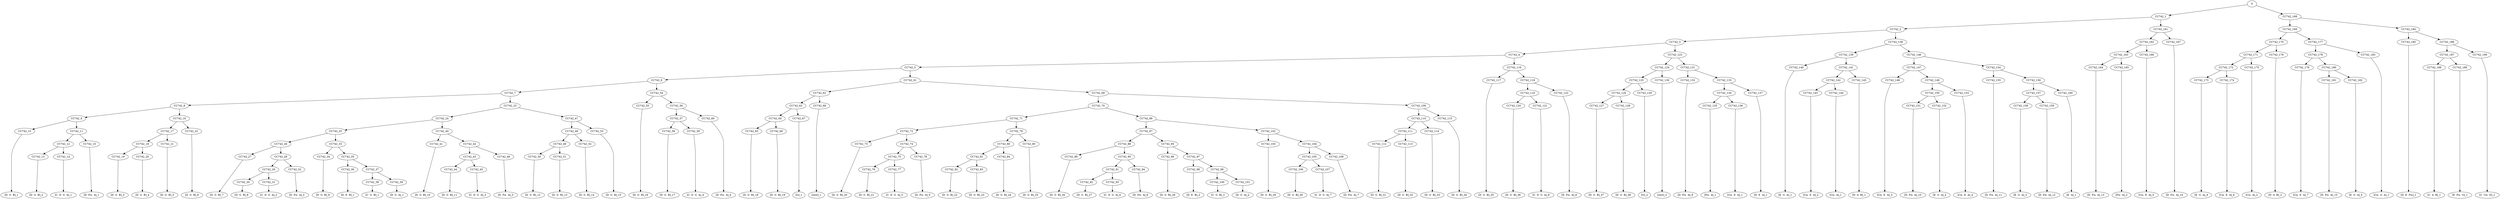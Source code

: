 digraph sample{
"S" -> "CC742_1";
"CC742_1" -> "CC742_2";
"CC742_2" -> "CC742_3";
"CC742_3" -> "CC742_4";
"CC742_4" -> "CC742_5";
"CC742_5" -> "CC742_6";
"CC742_6" -> "CC742_7";
"CC742_7" -> "CC742_8";
"CC742_8" -> "CC742_9";
"CC742_9" -> "CC742_10";
"CC742_10" -> "[D  G  B]_1";
"CC742_9" -> "CC742_11";
"CC742_11" -> "CC742_12";
"CC742_12" -> "CC742_13";
"CC742_13" -> "[D  G  B]_2";
"CC742_12" -> "CC742_14";
"CC742_14" -> "[C  D  G  A]_1";
"CC742_11" -> "CC742_15";
"CC742_15" -> "[D  Fis  A]_1";
"CC742_8" -> "CC742_16";
"CC742_16" -> "CC742_17";
"CC742_17" -> "CC742_18";
"CC742_18" -> "CC742_19";
"CC742_19" -> "[D  G  B]_3";
"CC742_18" -> "CC742_20";
"CC742_20" -> "[D  G  B]_4";
"CC742_17" -> "CC742_21";
"CC742_21" -> "[D  G  B]_5";
"CC742_16" -> "CC742_22";
"CC742_22" -> "[D  G  B]_6";
"CC742_7" -> "CC742_23";
"CC742_23" -> "CC742_24";
"CC742_24" -> "CC742_25";
"CC742_25" -> "CC742_26";
"CC742_26" -> "CC742_27";
"CC742_27" -> "[D  G  B]_7";
"CC742_26" -> "CC742_28";
"CC742_28" -> "CC742_29";
"CC742_29" -> "CC742_30";
"CC742_30" -> "[D  G  B]_8";
"CC742_29" -> "CC742_31";
"CC742_31" -> "[C  D  G  A]_2";
"CC742_28" -> "CC742_32";
"CC742_32" -> "[D  Fis  A]_2";
"CC742_25" -> "CC742_33";
"CC742_33" -> "CC742_34";
"CC742_34" -> "[D  G  B]_9";
"CC742_33" -> "CC742_35";
"CC742_35" -> "CC742_36";
"CC742_36" -> "[D  E  B]_1";
"CC742_35" -> "CC742_37";
"CC742_37" -> "CC742_38";
"CC742_38" -> "[C  G  B]_1";
"CC742_37" -> "CC742_39";
"CC742_39" -> "[D  G  A]_1";
"CC742_24" -> "CC742_40";
"CC742_40" -> "CC742_41";
"CC742_41" -> "[D  G  B]_10";
"CC742_40" -> "CC742_42";
"CC742_42" -> "CC742_43";
"CC742_43" -> "CC742_44";
"CC742_44" -> "[D  G  B]_11";
"CC742_43" -> "CC742_45";
"CC742_45" -> "[C  D  G  A]_3";
"CC742_42" -> "CC742_46";
"CC742_46" -> "[D  Fis  A]_3";
"CC742_23" -> "CC742_47";
"CC742_47" -> "CC742_48";
"CC742_48" -> "CC742_49";
"CC742_49" -> "CC742_50";
"CC742_50" -> "[D  G  B]_12";
"CC742_49" -> "CC742_51";
"CC742_51" -> "[D  G  B]_13";
"CC742_48" -> "CC742_52";
"CC742_52" -> "[D  G  B]_14";
"CC742_47" -> "CC742_53";
"CC742_53" -> "[D  G  B]_15";
"CC742_6" -> "CC742_54";
"CC742_54" -> "CC742_55";
"CC742_55" -> "[D  G  B]_16";
"CC742_54" -> "CC742_56";
"CC742_56" -> "CC742_57";
"CC742_57" -> "CC742_58";
"CC742_58" -> "[D  G  B]_17";
"CC742_57" -> "CC742_59";
"CC742_59" -> "[C  D  G  A]_4";
"CC742_56" -> "CC742_60";
"CC742_60" -> "[D  Fis  A]_4";
"CC742_5" -> "CC742_61";
"CC742_61" -> "CC742_62";
"CC742_62" -> "CC742_63";
"CC742_63" -> "CC742_64";
"CC742_64" -> "CC742_65";
"CC742_65" -> "[D  G  B]_18";
"CC742_64" -> "CC742_66";
"CC742_66" -> "[D  G  B]_19";
"CC742_63" -> "CC742_67";
"CC742_67" -> "[G]_1";
"CC742_62" -> "CC742_68";
"CC742_68" -> "[rest]_1";
"CC742_61" -> "CC742_69";
"CC742_69" -> "CC742_70";
"CC742_70" -> "CC742_71";
"CC742_71" -> "CC742_72";
"CC742_72" -> "CC742_73";
"CC742_73" -> "[D  G  B]_20";
"CC742_72" -> "CC742_74";
"CC742_74" -> "CC742_75";
"CC742_75" -> "CC742_76";
"CC742_76" -> "[D  G  B]_21";
"CC742_75" -> "CC742_77";
"CC742_77" -> "[C  D  G  A]_5";
"CC742_74" -> "CC742_78";
"CC742_78" -> "[D  Fis  A]_5";
"CC742_71" -> "CC742_79";
"CC742_79" -> "CC742_80";
"CC742_80" -> "CC742_81";
"CC742_81" -> "CC742_82";
"CC742_82" -> "[D  G  B]_22";
"CC742_81" -> "CC742_83";
"CC742_83" -> "[D  G  B]_23";
"CC742_80" -> "CC742_84";
"CC742_84" -> "[D  G  B]_24";
"CC742_79" -> "CC742_85";
"CC742_85" -> "[D  G  B]_25";
"CC742_70" -> "CC742_86";
"CC742_86" -> "CC742_87";
"CC742_87" -> "CC742_88";
"CC742_88" -> "CC742_89";
"CC742_89" -> "[D  G  B]_26";
"CC742_88" -> "CC742_90";
"CC742_90" -> "CC742_91";
"CC742_91" -> "CC742_92";
"CC742_92" -> "[D  G  B]_27";
"CC742_91" -> "CC742_93";
"CC742_93" -> "[C  D  G  A]_6";
"CC742_90" -> "CC742_94";
"CC742_94" -> "[D  Fis  A]_6";
"CC742_87" -> "CC742_95";
"CC742_95" -> "CC742_96";
"CC742_96" -> "[D  G  B]_28";
"CC742_95" -> "CC742_97";
"CC742_97" -> "CC742_98";
"CC742_98" -> "[D  E  B]_2";
"CC742_97" -> "CC742_99";
"CC742_99" -> "CC742_100";
"CC742_100" -> "[C  G  B]_2";
"CC742_99" -> "CC742_101";
"CC742_101" -> "[D  G  A]_2";
"CC742_86" -> "CC742_102";
"CC742_102" -> "CC742_103";
"CC742_103" -> "[D  G  B]_29";
"CC742_102" -> "CC742_104";
"CC742_104" -> "CC742_105";
"CC742_105" -> "CC742_106";
"CC742_106" -> "[D  G  B]_30";
"CC742_105" -> "CC742_107";
"CC742_107" -> "[C  D  G  A]_7";
"CC742_104" -> "CC742_108";
"CC742_108" -> "[D  Fis  A]_7";
"CC742_69" -> "CC742_109";
"CC742_109" -> "CC742_110";
"CC742_110" -> "CC742_111";
"CC742_111" -> "CC742_112";
"CC742_112" -> "[D  G  B]_31";
"CC742_111" -> "CC742_113";
"CC742_113" -> "[D  G  B]_32";
"CC742_110" -> "CC742_114";
"CC742_114" -> "[D  G  B]_33";
"CC742_109" -> "CC742_115";
"CC742_115" -> "[D  G  B]_34";
"CC742_4" -> "CC742_116";
"CC742_116" -> "CC742_117";
"CC742_117" -> "[D  G  B]_35";
"CC742_116" -> "CC742_118";
"CC742_118" -> "CC742_119";
"CC742_119" -> "CC742_120";
"CC742_120" -> "[D  G  B]_36";
"CC742_119" -> "CC742_121";
"CC742_121" -> "[C  D  G  A]_8";
"CC742_118" -> "CC742_122";
"CC742_122" -> "[D  Fis  A]_8";
"CC742_3" -> "CC742_123";
"CC742_123" -> "CC742_124";
"CC742_124" -> "CC742_125";
"CC742_125" -> "CC742_126";
"CC742_126" -> "CC742_127";
"CC742_127" -> "[D  G  B]_37";
"CC742_126" -> "CC742_128";
"CC742_128" -> "[D  G  B]_38";
"CC742_125" -> "CC742_129";
"CC742_129" -> "[G]_2";
"CC742_124" -> "CC742_130";
"CC742_130" -> "[rest]_2";
"CC742_123" -> "CC742_131";
"CC742_131" -> "CC742_132";
"CC742_132" -> "[D  Fis  A]_9";
"CC742_131" -> "CC742_133";
"CC742_133" -> "CC742_134";
"CC742_134" -> "CC742_135";
"CC742_135" -> "[Fis  A]_1";
"CC742_134" -> "CC742_136";
"CC742_136" -> "[Cis  E  A]_1";
"CC742_133" -> "CC742_137";
"CC742_137" -> "[D  E  A]_1";
"CC742_2" -> "CC742_138";
"CC742_138" -> "CC742_139";
"CC742_139" -> "CC742_140";
"CC742_140" -> "[E  G  A]_1";
"CC742_139" -> "CC742_141";
"CC742_141" -> "CC742_142";
"CC742_142" -> "CC742_143";
"CC742_143" -> "[Cis  E  A]_2";
"CC742_142" -> "CC742_144";
"CC742_144" -> "[Cis  A]_1";
"CC742_141" -> "CC742_145";
"CC742_145" -> "[D  A  B]_1";
"CC742_138" -> "CC742_146";
"CC742_146" -> "CC742_147";
"CC742_147" -> "CC742_148";
"CC742_148" -> "[Cis  E  A]_3";
"CC742_147" -> "CC742_149";
"CC742_149" -> "CC742_150";
"CC742_150" -> "CC742_151";
"CC742_151" -> "[D  Fis  A]_10";
"CC742_150" -> "CC742_152";
"CC742_152" -> "[E  G  A]_2";
"CC742_149" -> "CC742_153";
"CC742_153" -> "[Cis  E  A]_4";
"CC742_146" -> "CC742_154";
"CC742_154" -> "CC742_155";
"CC742_155" -> "[D  Fis  A]_11";
"CC742_154" -> "CC742_156";
"CC742_156" -> "CC742_157";
"CC742_157" -> "CC742_158";
"CC742_158" -> "[E  G  A]_3";
"CC742_157" -> "CC742_159";
"CC742_159" -> "[D  Fis  A]_12";
"CC742_156" -> "CC742_160";
"CC742_160" -> "[E  A]_1";
"CC742_1" -> "CC742_161";
"CC742_161" -> "CC742_162";
"CC742_162" -> "CC742_163";
"CC742_163" -> "CC742_164";
"CC742_164" -> "[D  Fis  A]_13";
"CC742_163" -> "CC742_165";
"CC742_165" -> "[Fis  A]_2";
"CC742_162" -> "CC742_166";
"CC742_166" -> "[Cis  E  A]_5";
"CC742_161" -> "CC742_167";
"CC742_167" -> "[D  Fis  A]_14";
"S" -> "CC742_168";
"CC742_168" -> "CC742_169";
"CC742_169" -> "CC742_170";
"CC742_170" -> "CC742_171";
"CC742_171" -> "CC742_172";
"CC742_172" -> "CC742_173";
"CC742_173" -> "[E  G  A]_4";
"CC742_172" -> "CC742_174";
"CC742_174" -> "[Cis  E  A]_6";
"CC742_171" -> "CC742_175";
"CC742_175" -> "[Cis  A]_2";
"CC742_170" -> "CC742_176";
"CC742_176" -> "[D  A  B]_2";
"CC742_169" -> "CC742_177";
"CC742_177" -> "CC742_178";
"CC742_178" -> "CC742_179";
"CC742_179" -> "[Cis  E  A]_7";
"CC742_178" -> "CC742_180";
"CC742_180" -> "CC742_181";
"CC742_181" -> "[D  Fis  A]_15";
"CC742_180" -> "CC742_182";
"CC742_182" -> "[E  G  A]_5";
"CC742_177" -> "CC742_183";
"CC742_183" -> "[Cis  G  A]_1";
"CC742_168" -> "CC742_184";
"CC742_184" -> "CC742_185";
"CC742_185" -> "[D  E  Fis]_1";
"CC742_184" -> "CC742_186";
"CC742_186" -> "CC742_187";
"CC742_187" -> "CC742_188";
"CC742_188" -> "[C  A  B]_1";
"CC742_187" -> "CC742_189";
"CC742_189" -> "[E  Fis  G]_1";
"CC742_186" -> "CC742_190";
"CC742_190" -> "[C  Cis  D]_1";

{rank = min; "S";}
{rank = same; "CC742_1"; "CC742_168";}
{rank = same; "CC742_2"; "CC742_161"; "CC742_169"; "CC742_184";}
{rank = same; "CC742_3"; "CC742_138"; "CC742_162"; "CC742_167"; "CC742_170"; "CC742_177"; "CC742_185"; "CC742_186";}
{rank = same; "CC742_4"; "CC742_123"; "CC742_139"; "CC742_146"; "CC742_163"; "CC742_166"; "CC742_171"; "CC742_176"; "CC742_178"; "CC742_183"; "CC742_187"; "CC742_190";}
{rank = same; "CC742_5"; "CC742_116"; "CC742_124"; "CC742_131"; "CC742_140"; "CC742_141"; "CC742_147"; "CC742_154"; "CC742_164"; "CC742_165"; "CC742_172"; "CC742_175"; "CC742_179"; "CC742_180"; "CC742_188"; "CC742_189";}
{rank = same; "CC742_6"; "CC742_61"; "CC742_117"; "CC742_118"; "CC742_125"; "CC742_130"; "CC742_132"; "CC742_133"; "CC742_142"; "CC742_145"; "CC742_148"; "CC742_149"; "CC742_155"; "CC742_156"; "CC742_173"; "CC742_174"; "CC742_181"; "CC742_182";}
{rank = same; "CC742_7"; "CC742_54"; "CC742_62"; "CC742_69"; "CC742_119"; "CC742_122"; "CC742_126"; "CC742_129"; "CC742_134"; "CC742_137"; "CC742_143"; "CC742_144"; "CC742_150"; "CC742_153"; "CC742_157"; "CC742_160";}
{rank = same; "CC742_8"; "CC742_23"; "CC742_55"; "CC742_56"; "CC742_63"; "CC742_68"; "CC742_70"; "CC742_109"; "CC742_120"; "CC742_121"; "CC742_127"; "CC742_128"; "CC742_135"; "CC742_136"; "CC742_151"; "CC742_152"; "CC742_158"; "CC742_159";}
{rank = same; "CC742_9"; "CC742_16"; "CC742_24"; "CC742_47"; "CC742_57"; "CC742_60"; "CC742_64"; "CC742_67"; "CC742_71"; "CC742_86"; "CC742_110"; "CC742_115";}
{rank = same; "CC742_10"; "CC742_11"; "CC742_17"; "CC742_22"; "CC742_25"; "CC742_40"; "CC742_48"; "CC742_53"; "CC742_58"; "CC742_59"; "CC742_65"; "CC742_66"; "CC742_72"; "CC742_79"; "CC742_87"; "CC742_102"; "CC742_111"; "CC742_114";}
{rank = same; "CC742_12"; "CC742_15"; "CC742_18"; "CC742_21"; "CC742_26"; "CC742_33"; "CC742_41"; "CC742_42"; "CC742_49"; "CC742_52"; "CC742_73"; "CC742_74"; "CC742_80"; "CC742_85"; "CC742_88"; "CC742_95"; "CC742_103"; "CC742_104"; "CC742_112"; "CC742_113";}
{rank = same; "CC742_13"; "CC742_14"; "CC742_19"; "CC742_20"; "CC742_27"; "CC742_28"; "CC742_34"; "CC742_35"; "CC742_43"; "CC742_46"; "CC742_50"; "CC742_51"; "CC742_75"; "CC742_78"; "CC742_81"; "CC742_84"; "CC742_89"; "CC742_90"; "CC742_96"; "CC742_97"; "CC742_105"; "CC742_108";}
{rank = same; "CC742_29"; "CC742_32"; "CC742_36"; "CC742_37"; "CC742_44"; "CC742_45"; "CC742_76"; "CC742_77"; "CC742_82"; "CC742_83"; "CC742_91"; "CC742_94"; "CC742_98"; "CC742_99"; "CC742_106"; "CC742_107";}
{rank = same; "CC742_30"; "CC742_31"; "CC742_38"; "CC742_39"; "CC742_92"; "CC742_93"; "CC742_100"; "CC742_101";}
{rank = same; "[C  A  B]_1"; "[C  Cis  D]_1"; "[C  D  G  A]_1"; "[C  D  G  A]_2"; "[C  D  G  A]_3"; "[C  D  G  A]_4"; "[C  D  G  A]_5"; "[C  D  G  A]_6"; "[C  D  G  A]_7"; "[C  D  G  A]_8"; "[C  G  B]_1"; "[C  G  B]_2"; "[Cis  A]_1"; "[Cis  A]_2"; "[Cis  E  A]_1"; "[Cis  E  A]_2"; "[Cis  E  A]_3"; "[Cis  E  A]_4"; "[Cis  E  A]_5"; "[Cis  E  A]_6"; "[Cis  E  A]_7"; "[Cis  G  A]_1"; "[D  A  B]_1"; "[D  A  B]_2"; "[D  E  A]_1"; "[D  E  B]_1"; "[D  E  B]_2"; "[D  E  Fis]_1"; "[D  Fis  A]_1"; "[D  Fis  A]_2"; "[D  Fis  A]_3"; "[D  Fis  A]_4"; "[D  Fis  A]_5"; "[D  Fis  A]_6"; "[D  Fis  A]_7"; "[D  Fis  A]_8"; "[D  Fis  A]_9"; "[D  Fis  A]_10"; "[D  Fis  A]_11"; "[D  Fis  A]_12"; "[D  Fis  A]_13"; "[D  Fis  A]_14"; "[D  Fis  A]_15"; "[D  G  A]_1"; "[D  G  A]_2"; "[D  G  B]_1"; "[D  G  B]_2"; "[D  G  B]_3"; "[D  G  B]_4"; "[D  G  B]_5"; "[D  G  B]_6"; "[D  G  B]_7"; "[D  G  B]_8"; "[D  G  B]_9"; "[D  G  B]_10"; "[D  G  B]_11"; "[D  G  B]_12"; "[D  G  B]_13"; "[D  G  B]_14"; "[D  G  B]_15"; "[D  G  B]_16"; "[D  G  B]_17"; "[D  G  B]_18"; "[D  G  B]_19"; "[D  G  B]_20"; "[D  G  B]_21"; "[D  G  B]_22"; "[D  G  B]_23"; "[D  G  B]_24"; "[D  G  B]_25"; "[D  G  B]_26"; "[D  G  B]_27"; "[D  G  B]_28"; "[D  G  B]_29"; "[D  G  B]_30"; "[D  G  B]_31"; "[D  G  B]_32"; "[D  G  B]_33"; "[D  G  B]_34"; "[D  G  B]_35"; "[D  G  B]_36"; "[D  G  B]_37"; "[D  G  B]_38"; "[E  A]_1"; "[E  Fis  G]_1"; "[E  G  A]_1"; "[E  G  A]_2"; "[E  G  A]_3"; "[E  G  A]_4"; "[E  G  A]_5"; "[Fis  A]_1"; "[Fis  A]_2"; "[G]_1"; "[G]_2"; "[rest]_1"; "[rest]_2";}
}